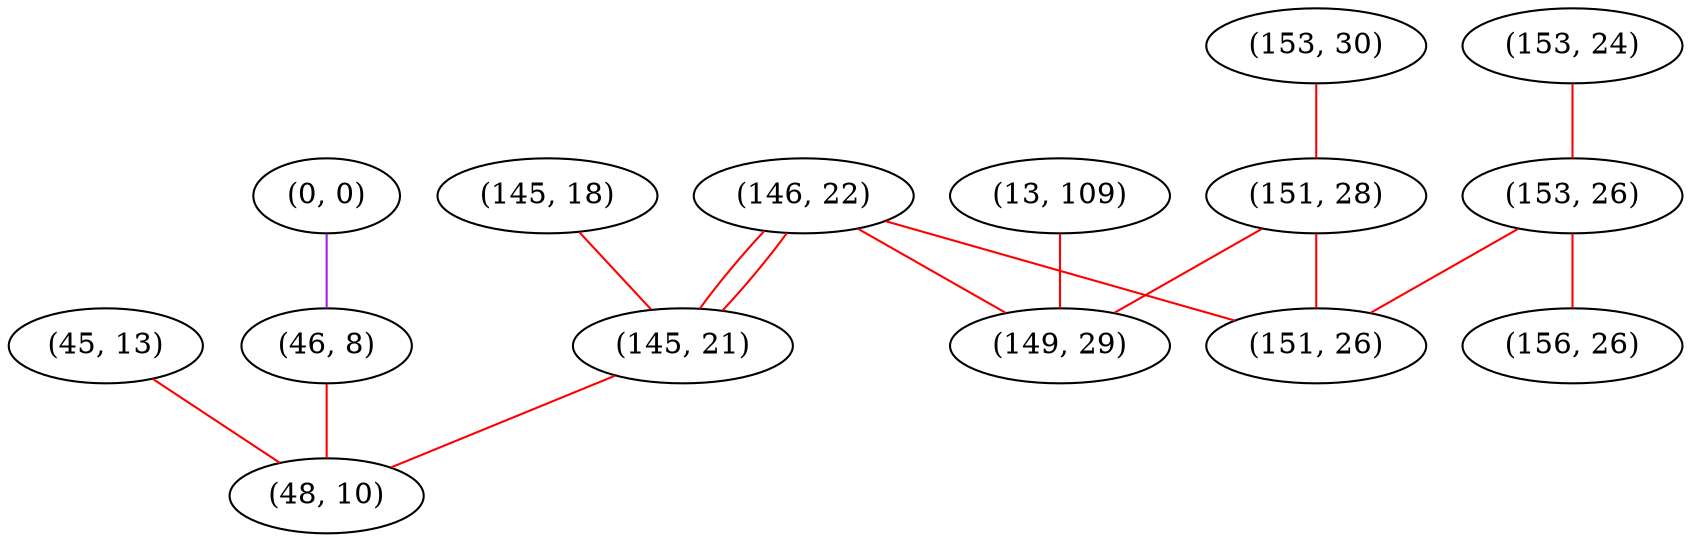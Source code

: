 graph "" {
"(145, 18)";
"(146, 22)";
"(153, 30)";
"(13, 109)";
"(151, 28)";
"(45, 13)";
"(153, 24)";
"(149, 29)";
"(153, 26)";
"(145, 21)";
"(0, 0)";
"(151, 26)";
"(156, 26)";
"(46, 8)";
"(48, 10)";
"(145, 18)" -- "(145, 21)"  [color=red, key=0, weight=1];
"(146, 22)" -- "(145, 21)"  [color=red, key=0, weight=1];
"(146, 22)" -- "(145, 21)"  [color=red, key=1, weight=1];
"(146, 22)" -- "(149, 29)"  [color=red, key=0, weight=1];
"(146, 22)" -- "(151, 26)"  [color=red, key=0, weight=1];
"(153, 30)" -- "(151, 28)"  [color=red, key=0, weight=1];
"(13, 109)" -- "(149, 29)"  [color=red, key=0, weight=1];
"(151, 28)" -- "(149, 29)"  [color=red, key=0, weight=1];
"(151, 28)" -- "(151, 26)"  [color=red, key=0, weight=1];
"(45, 13)" -- "(48, 10)"  [color=red, key=0, weight=1];
"(153, 24)" -- "(153, 26)"  [color=red, key=0, weight=1];
"(153, 26)" -- "(156, 26)"  [color=red, key=0, weight=1];
"(153, 26)" -- "(151, 26)"  [color=red, key=0, weight=1];
"(145, 21)" -- "(48, 10)"  [color=red, key=0, weight=1];
"(0, 0)" -- "(46, 8)"  [color=purple, key=0, weight=4];
"(46, 8)" -- "(48, 10)"  [color=red, key=0, weight=1];
}
